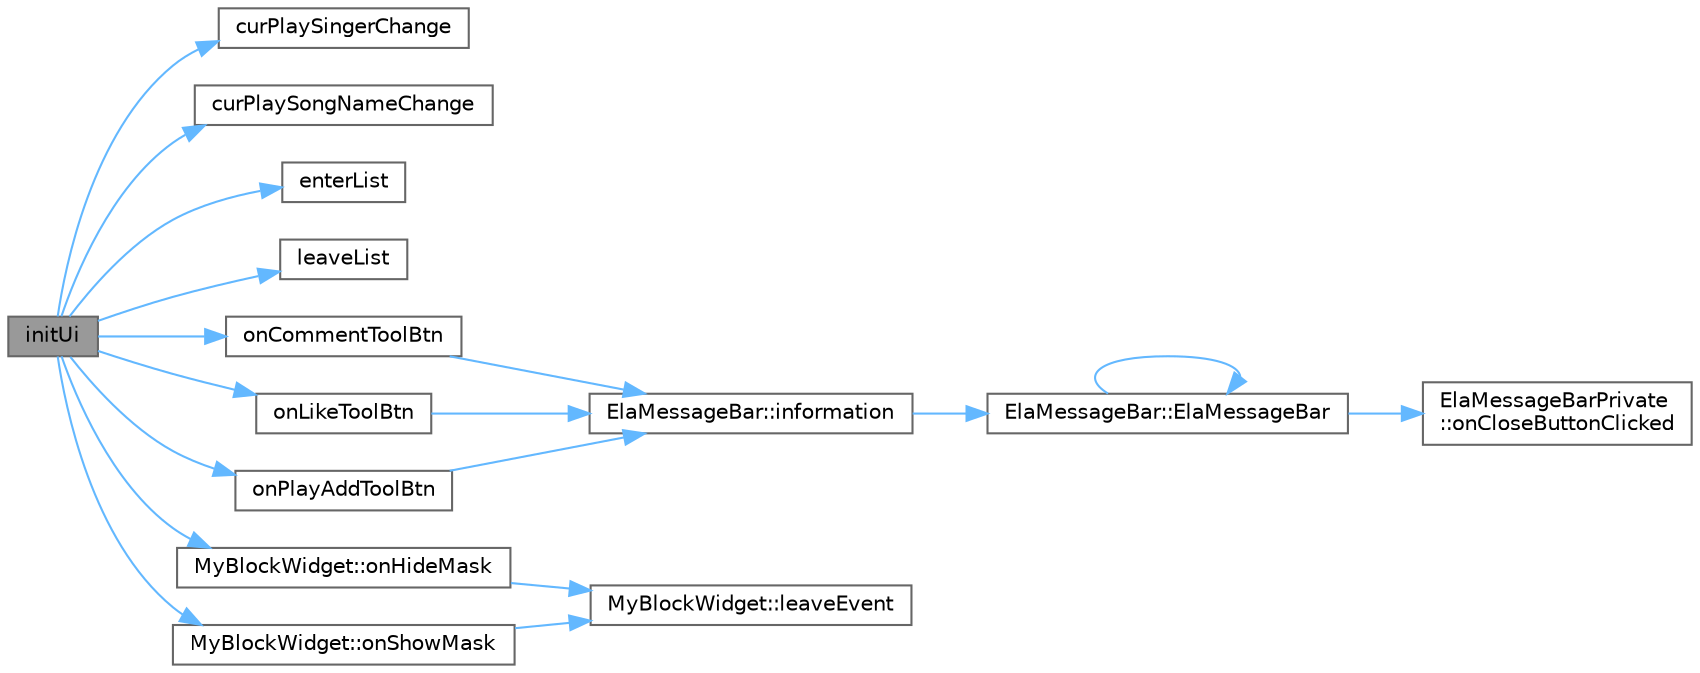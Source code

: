 digraph "initUi"
{
 // LATEX_PDF_SIZE
  bgcolor="transparent";
  edge [fontname=Helvetica,fontsize=10,labelfontname=Helvetica,labelfontsize=10];
  node [fontname=Helvetica,fontsize=10,shape=box,height=0.2,width=0.4];
  rankdir="LR";
  Node1 [id="Node000001",label="initUi",height=0.2,width=0.4,color="gray40", fillcolor="grey60", style="filled", fontcolor="black",tooltip="初始化界面"];
  Node1 -> Node2 [id="edge1_Node000001_Node000002",color="steelblue1",style="solid",tooltip=" "];
  Node2 [id="Node000002",label="curPlaySingerChange",height=0.2,width=0.4,color="grey40", fillcolor="white", style="filled",URL="$class_music_repo_list.html#ab8bf4bef8da02076c4092c0ae1540e01",tooltip="当前歌手名称变化信号"];
  Node1 -> Node3 [id="edge2_Node000001_Node000003",color="steelblue1",style="solid",tooltip=" "];
  Node3 [id="Node000003",label="curPlaySongNameChange",height=0.2,width=0.4,color="grey40", fillcolor="white", style="filled",URL="$class_music_repo_list.html#a6a38569e7356dd6fbb4af98bdf80772e",tooltip="当前歌曲名称变化信号"];
  Node1 -> Node4 [id="edge3_Node000001_Node000004",color="steelblue1",style="solid",tooltip=" "];
  Node4 [id="Node000004",label="enterList",height=0.2,width=0.4,color="grey40", fillcolor="white", style="filled",URL="$class_music_repo_list.html#a3306d901607423e365cbcc01e85e8f20",tooltip="进入列表信号"];
  Node1 -> Node5 [id="edge4_Node000001_Node000005",color="steelblue1",style="solid",tooltip=" "];
  Node5 [id="Node000005",label="leaveList",height=0.2,width=0.4,color="grey40", fillcolor="white", style="filled",URL="$class_music_repo_list.html#a6a010a9d0d57afcde59a576fc74d2bfe",tooltip="离开列表信号"];
  Node1 -> Node6 [id="edge5_Node000001_Node000006",color="steelblue1",style="solid",tooltip=" "];
  Node6 [id="Node000006",label="onCommentToolBtn",height=0.2,width=0.4,color="grey40", fillcolor="white", style="filled",URL="$class_music_repo_list.html#af3ec65115fd451cf89a3ab113143bd96",tooltip="评论按钮点击槽函数"];
  Node6 -> Node7 [id="edge6_Node000006_Node000007",color="steelblue1",style="solid",tooltip=" "];
  Node7 [id="Node000007",label="ElaMessageBar::information",height=0.2,width=0.4,color="grey40", fillcolor="white", style="filled",URL="$class_ela_message_bar.html#ab24ce7687973932e525786dd44ec0288",tooltip="显示信息消息"];
  Node7 -> Node8 [id="edge7_Node000007_Node000008",color="steelblue1",style="solid",tooltip=" "];
  Node8 [id="Node000008",label="ElaMessageBar::ElaMessageBar",height=0.2,width=0.4,color="grey40", fillcolor="white", style="filled",URL="$class_ela_message_bar.html#a1722699abf44f445a31b469f224ab7ca",tooltip="构造函数，初始化消息栏"];
  Node8 -> Node8 [id="edge8_Node000008_Node000008",color="steelblue1",style="solid",tooltip=" "];
  Node8 -> Node9 [id="edge9_Node000008_Node000009",color="steelblue1",style="solid",tooltip=" "];
  Node9 [id="Node000009",label="ElaMessageBarPrivate\l::onCloseButtonClicked",height=0.2,width=0.4,color="grey40", fillcolor="white", style="filled",URL="$class_ela_message_bar_private.html#a826ca8fdb2ca90af2c67cebd15f19bae",tooltip="关闭按钮点击事件处理"];
  Node1 -> Node10 [id="edge10_Node000001_Node000010",color="steelblue1",style="solid",tooltip=" "];
  Node10 [id="Node000010",label="MyBlockWidget::onHideMask",height=0.2,width=0.4,color="grey40", fillcolor="white", style="filled",URL="$class_my_block_widget.html#a8961b60295daaa974e2866d7afd3959e",tooltip="隐藏遮罩"];
  Node10 -> Node11 [id="edge11_Node000010_Node000011",color="steelblue1",style="solid",tooltip=" "];
  Node11 [id="Node000011",label="MyBlockWidget::leaveEvent",height=0.2,width=0.4,color="grey40", fillcolor="white", style="filled",URL="$class_my_block_widget.html#a80d32879c5360c278eb309e38ab5b923",tooltip="鼠标离开事件"];
  Node1 -> Node12 [id="edge12_Node000001_Node000012",color="steelblue1",style="solid",tooltip=" "];
  Node12 [id="Node000012",label="onLikeToolBtn",height=0.2,width=0.4,color="grey40", fillcolor="white", style="filled",URL="$class_music_repo_list.html#a73fe3cada905128e507c78b315e10e90",tooltip="收藏按钮点击槽函数"];
  Node12 -> Node7 [id="edge13_Node000012_Node000007",color="steelblue1",style="solid",tooltip=" "];
  Node1 -> Node13 [id="edge14_Node000001_Node000013",color="steelblue1",style="solid",tooltip=" "];
  Node13 [id="Node000013",label="onPlayAddToolBtn",height=0.2,width=0.4,color="grey40", fillcolor="white", style="filled",URL="$class_music_repo_list.html#a9cded3eb4ba079c39437c502cf79c7b2",tooltip="播放添加按钮点击槽函数"];
  Node13 -> Node7 [id="edge15_Node000013_Node000007",color="steelblue1",style="solid",tooltip=" "];
  Node1 -> Node14 [id="edge16_Node000001_Node000014",color="steelblue1",style="solid",tooltip=" "];
  Node14 [id="Node000014",label="MyBlockWidget::onShowMask",height=0.2,width=0.4,color="grey40", fillcolor="white", style="filled",URL="$class_my_block_widget.html#ad0b8c1123982eeacad5403d034dac451",tooltip="显示遮罩"];
  Node14 -> Node11 [id="edge17_Node000014_Node000011",color="steelblue1",style="solid",tooltip=" "];
}
